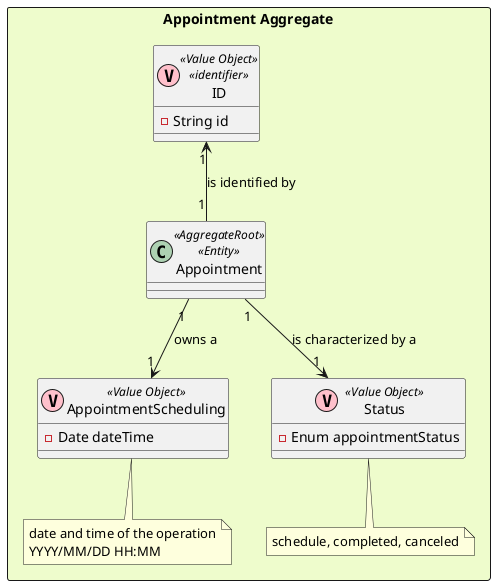 @startuml

rectangle "Appointment Aggregate" #eefccc{
class Appointment <<AggregateRoot>> <<Entity>>
    class ID << (V, pink) Value Object >> <<identifier>>{
        - String id
    }
    class AppointmentScheduling << (V, pink) Value Object >>{
        - Date dateTime
    }
    note bottom of AppointmentScheduling
         date and time of the operation
         YYYY/MM/DD HH:MM
    end note
    class Status << (V, pink) Value Object >>{
        - Enum appointmentStatus
    }
    note bottom of Status
          schedule, completed, canceled
    end note

    Appointment "1" -up-> "1" ID : is identified by
    Appointment "1" --> "1" AppointmentScheduling : owns a
    Appointment "1" --> "1" Status : is characterized by a

@enduml
